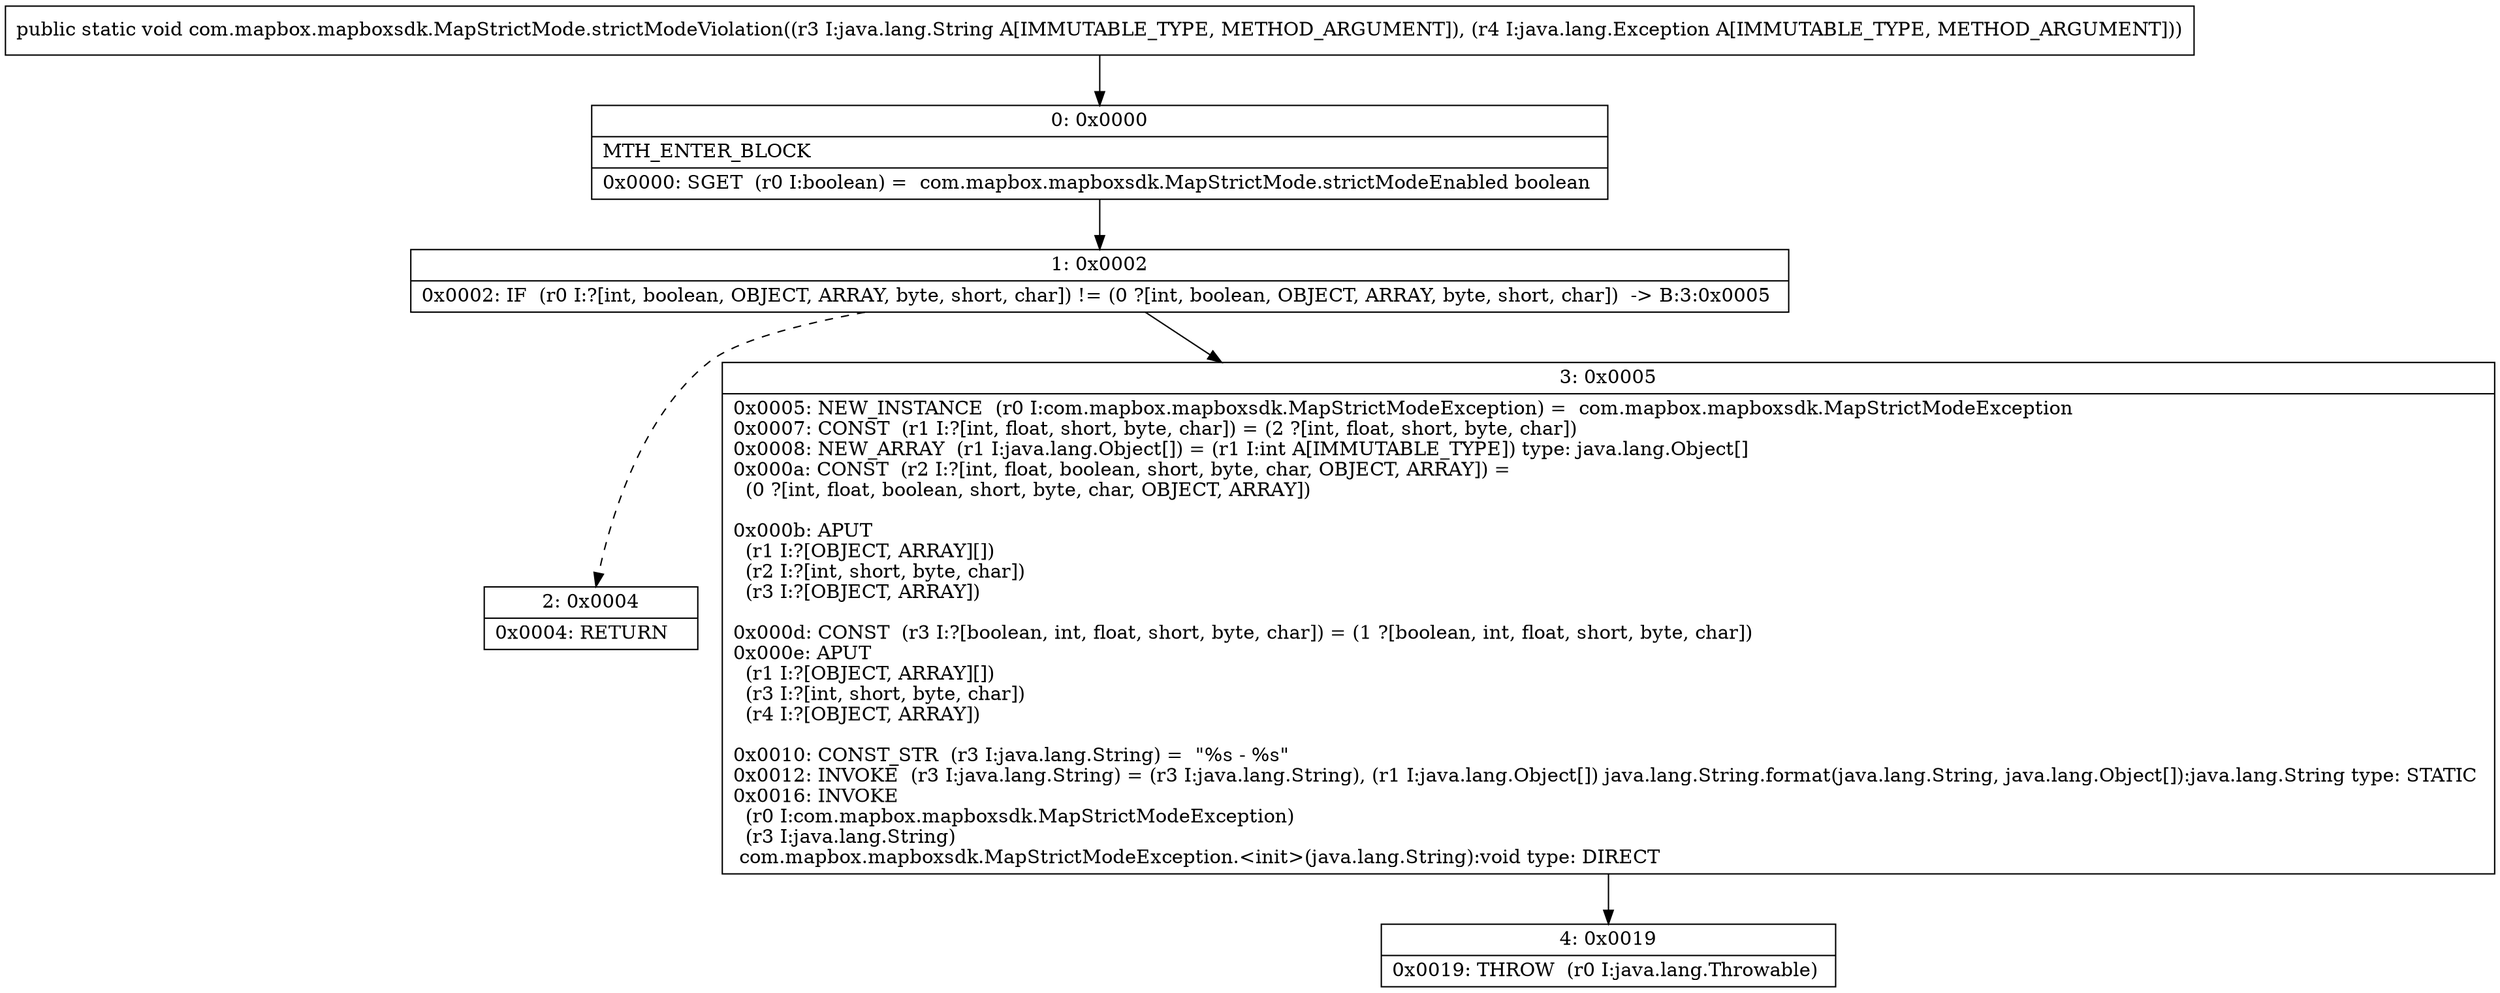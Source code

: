 digraph "CFG forcom.mapbox.mapboxsdk.MapStrictMode.strictModeViolation(Ljava\/lang\/String;Ljava\/lang\/Exception;)V" {
Node_0 [shape=record,label="{0\:\ 0x0000|MTH_ENTER_BLOCK\l|0x0000: SGET  (r0 I:boolean) =  com.mapbox.mapboxsdk.MapStrictMode.strictModeEnabled boolean \l}"];
Node_1 [shape=record,label="{1\:\ 0x0002|0x0002: IF  (r0 I:?[int, boolean, OBJECT, ARRAY, byte, short, char]) != (0 ?[int, boolean, OBJECT, ARRAY, byte, short, char])  \-\> B:3:0x0005 \l}"];
Node_2 [shape=record,label="{2\:\ 0x0004|0x0004: RETURN   \l}"];
Node_3 [shape=record,label="{3\:\ 0x0005|0x0005: NEW_INSTANCE  (r0 I:com.mapbox.mapboxsdk.MapStrictModeException) =  com.mapbox.mapboxsdk.MapStrictModeException \l0x0007: CONST  (r1 I:?[int, float, short, byte, char]) = (2 ?[int, float, short, byte, char]) \l0x0008: NEW_ARRAY  (r1 I:java.lang.Object[]) = (r1 I:int A[IMMUTABLE_TYPE]) type: java.lang.Object[] \l0x000a: CONST  (r2 I:?[int, float, boolean, short, byte, char, OBJECT, ARRAY]) = \l  (0 ?[int, float, boolean, short, byte, char, OBJECT, ARRAY])\l \l0x000b: APUT  \l  (r1 I:?[OBJECT, ARRAY][])\l  (r2 I:?[int, short, byte, char])\l  (r3 I:?[OBJECT, ARRAY])\l \l0x000d: CONST  (r3 I:?[boolean, int, float, short, byte, char]) = (1 ?[boolean, int, float, short, byte, char]) \l0x000e: APUT  \l  (r1 I:?[OBJECT, ARRAY][])\l  (r3 I:?[int, short, byte, char])\l  (r4 I:?[OBJECT, ARRAY])\l \l0x0010: CONST_STR  (r3 I:java.lang.String) =  \"%s \- %s\" \l0x0012: INVOKE  (r3 I:java.lang.String) = (r3 I:java.lang.String), (r1 I:java.lang.Object[]) java.lang.String.format(java.lang.String, java.lang.Object[]):java.lang.String type: STATIC \l0x0016: INVOKE  \l  (r0 I:com.mapbox.mapboxsdk.MapStrictModeException)\l  (r3 I:java.lang.String)\l com.mapbox.mapboxsdk.MapStrictModeException.\<init\>(java.lang.String):void type: DIRECT \l}"];
Node_4 [shape=record,label="{4\:\ 0x0019|0x0019: THROW  (r0 I:java.lang.Throwable) \l}"];
MethodNode[shape=record,label="{public static void com.mapbox.mapboxsdk.MapStrictMode.strictModeViolation((r3 I:java.lang.String A[IMMUTABLE_TYPE, METHOD_ARGUMENT]), (r4 I:java.lang.Exception A[IMMUTABLE_TYPE, METHOD_ARGUMENT])) }"];
MethodNode -> Node_0;
Node_0 -> Node_1;
Node_1 -> Node_2[style=dashed];
Node_1 -> Node_3;
Node_3 -> Node_4;
}

